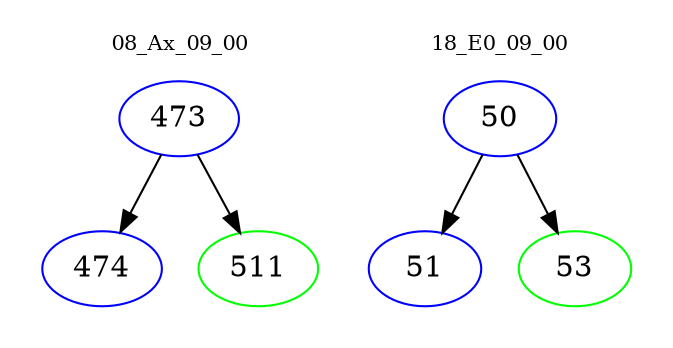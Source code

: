 digraph{
subgraph cluster_0 {
color = white
label = "08_Ax_09_00";
fontsize=10;
T0_473 [label="473", color="blue"]
T0_473 -> T0_474 [color="black"]
T0_474 [label="474", color="blue"]
T0_473 -> T0_511 [color="black"]
T0_511 [label="511", color="green"]
}
subgraph cluster_1 {
color = white
label = "18_E0_09_00";
fontsize=10;
T1_50 [label="50", color="blue"]
T1_50 -> T1_51 [color="black"]
T1_51 [label="51", color="blue"]
T1_50 -> T1_53 [color="black"]
T1_53 [label="53", color="green"]
}
}
